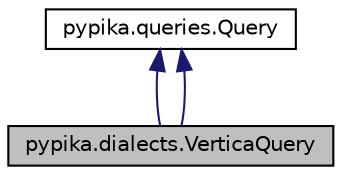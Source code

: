 digraph "pypika.dialects.VerticaQuery"
{
 // LATEX_PDF_SIZE
  edge [fontname="Helvetica",fontsize="10",labelfontname="Helvetica",labelfontsize="10"];
  node [fontname="Helvetica",fontsize="10",shape=record];
  Node1 [label="pypika.dialects.VerticaQuery",height=0.2,width=0.4,color="black", fillcolor="grey75", style="filled", fontcolor="black",tooltip=" "];
  Node2 -> Node1 [dir="back",color="midnightblue",fontsize="10",style="solid",fontname="Helvetica"];
  Node2 [label="pypika.queries.Query",height=0.2,width=0.4,color="black", fillcolor="white", style="filled",URL="$classpypika_1_1queries_1_1Query.html",tooltip=" "];
  Node2 -> Node1 [dir="back",color="midnightblue",fontsize="10",style="solid",fontname="Helvetica"];
}
